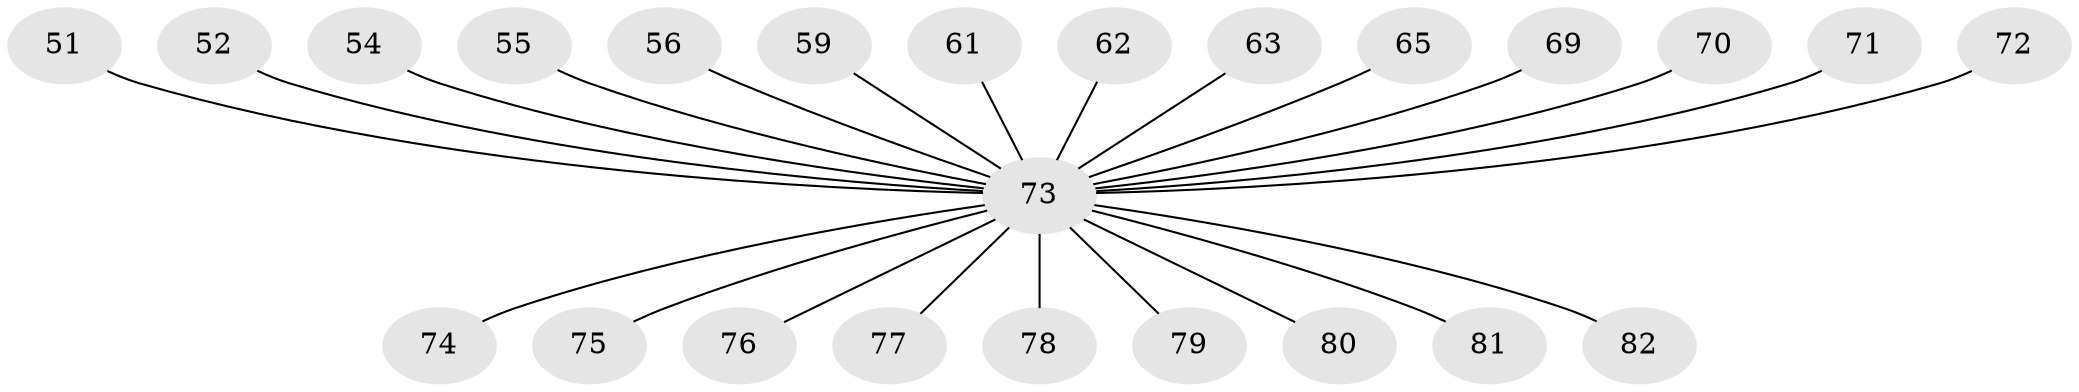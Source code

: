 // original degree distribution, {8: 0.024390243902439025, 2: 0.24390243902439024, 3: 0.0975609756097561, 6: 0.012195121951219513, 1: 0.524390243902439, 4: 0.08536585365853659, 5: 0.012195121951219513}
// Generated by graph-tools (version 1.1) at 2025/56/03/04/25 21:56:38]
// undirected, 24 vertices, 23 edges
graph export_dot {
graph [start="1"]
  node [color=gray90,style=filled];
  51;
  52;
  54;
  55;
  56;
  59;
  61;
  62;
  63;
  65;
  69 [super="+64"];
  70;
  71;
  72;
  73 [super="+53+60+66+68+58+39+40+43+45+50"];
  74;
  75;
  76;
  77;
  78;
  79;
  80 [super="+22"];
  81 [super="+67"];
  82;
  51 -- 73;
  52 -- 73;
  54 -- 73;
  55 -- 73;
  56 -- 73;
  59 -- 73;
  61 -- 73;
  62 -- 73;
  63 -- 73;
  65 -- 73;
  69 -- 73;
  70 -- 73;
  71 -- 73;
  72 -- 73;
  73 -- 74;
  73 -- 75;
  73 -- 76;
  73 -- 77;
  73 -- 78;
  73 -- 79;
  73 -- 80;
  73 -- 82;
  73 -- 81;
}
